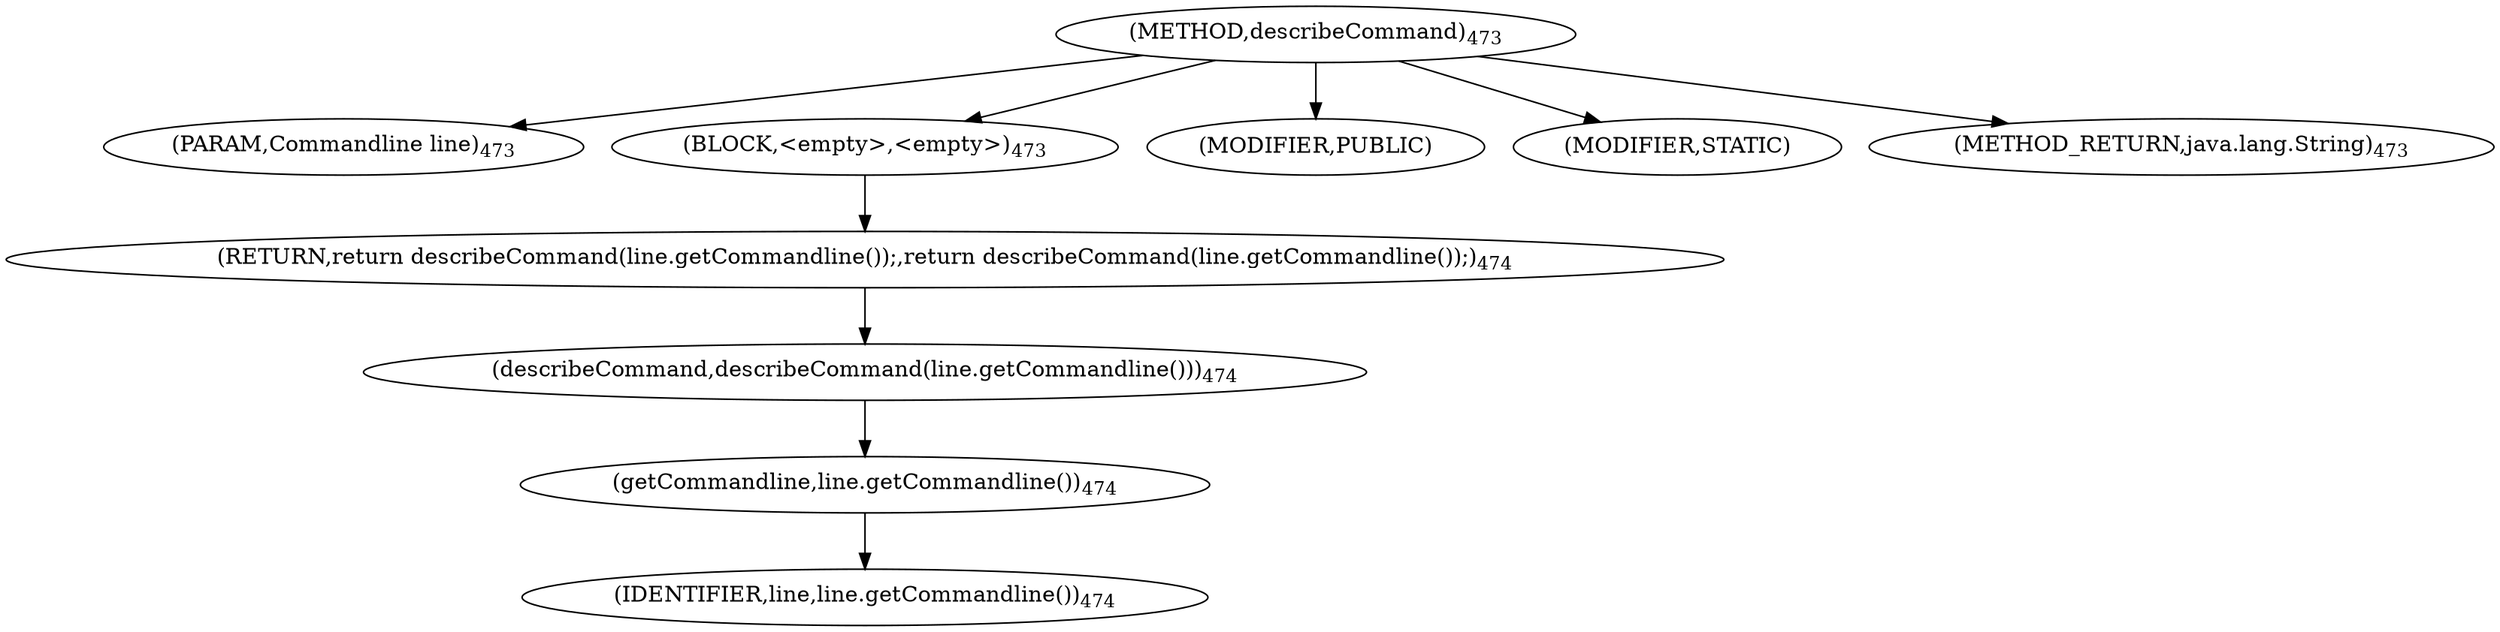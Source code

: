digraph "describeCommand" {  
"965" [label = <(METHOD,describeCommand)<SUB>473</SUB>> ]
"966" [label = <(PARAM,Commandline line)<SUB>473</SUB>> ]
"967" [label = <(BLOCK,&lt;empty&gt;,&lt;empty&gt;)<SUB>473</SUB>> ]
"968" [label = <(RETURN,return describeCommand(line.getCommandline());,return describeCommand(line.getCommandline());)<SUB>474</SUB>> ]
"969" [label = <(describeCommand,describeCommand(line.getCommandline()))<SUB>474</SUB>> ]
"970" [label = <(getCommandline,line.getCommandline())<SUB>474</SUB>> ]
"971" [label = <(IDENTIFIER,line,line.getCommandline())<SUB>474</SUB>> ]
"972" [label = <(MODIFIER,PUBLIC)> ]
"973" [label = <(MODIFIER,STATIC)> ]
"974" [label = <(METHOD_RETURN,java.lang.String)<SUB>473</SUB>> ]
  "965" -> "966" 
  "965" -> "967" 
  "965" -> "972" 
  "965" -> "973" 
  "965" -> "974" 
  "967" -> "968" 
  "968" -> "969" 
  "969" -> "970" 
  "970" -> "971" 
}

